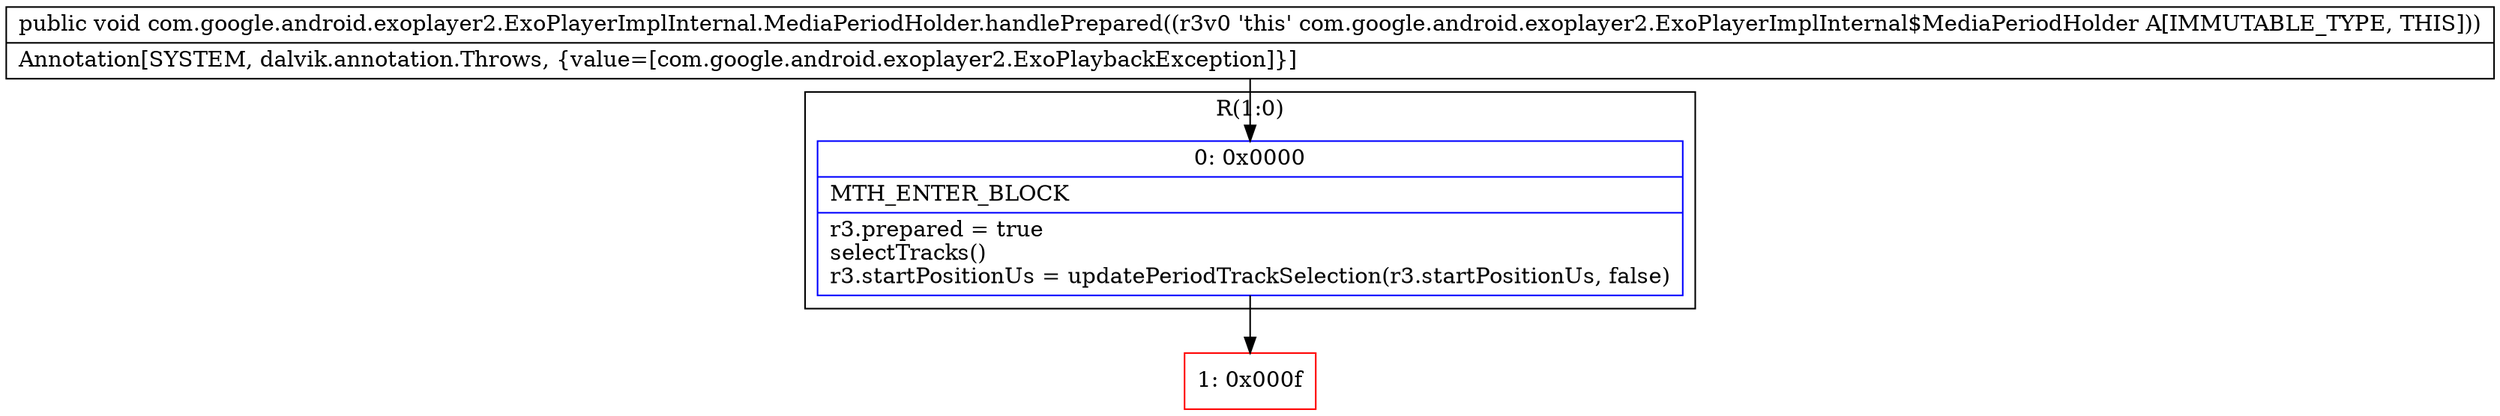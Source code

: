digraph "CFG forcom.google.android.exoplayer2.ExoPlayerImplInternal.MediaPeriodHolder.handlePrepared()V" {
subgraph cluster_Region_1459643139 {
label = "R(1:0)";
node [shape=record,color=blue];
Node_0 [shape=record,label="{0\:\ 0x0000|MTH_ENTER_BLOCK\l|r3.prepared = true\lselectTracks()\lr3.startPositionUs = updatePeriodTrackSelection(r3.startPositionUs, false)\l}"];
}
Node_1 [shape=record,color=red,label="{1\:\ 0x000f}"];
MethodNode[shape=record,label="{public void com.google.android.exoplayer2.ExoPlayerImplInternal.MediaPeriodHolder.handlePrepared((r3v0 'this' com.google.android.exoplayer2.ExoPlayerImplInternal$MediaPeriodHolder A[IMMUTABLE_TYPE, THIS]))  | Annotation[SYSTEM, dalvik.annotation.Throws, \{value=[com.google.android.exoplayer2.ExoPlaybackException]\}]\l}"];
MethodNode -> Node_0;
Node_0 -> Node_1;
}

